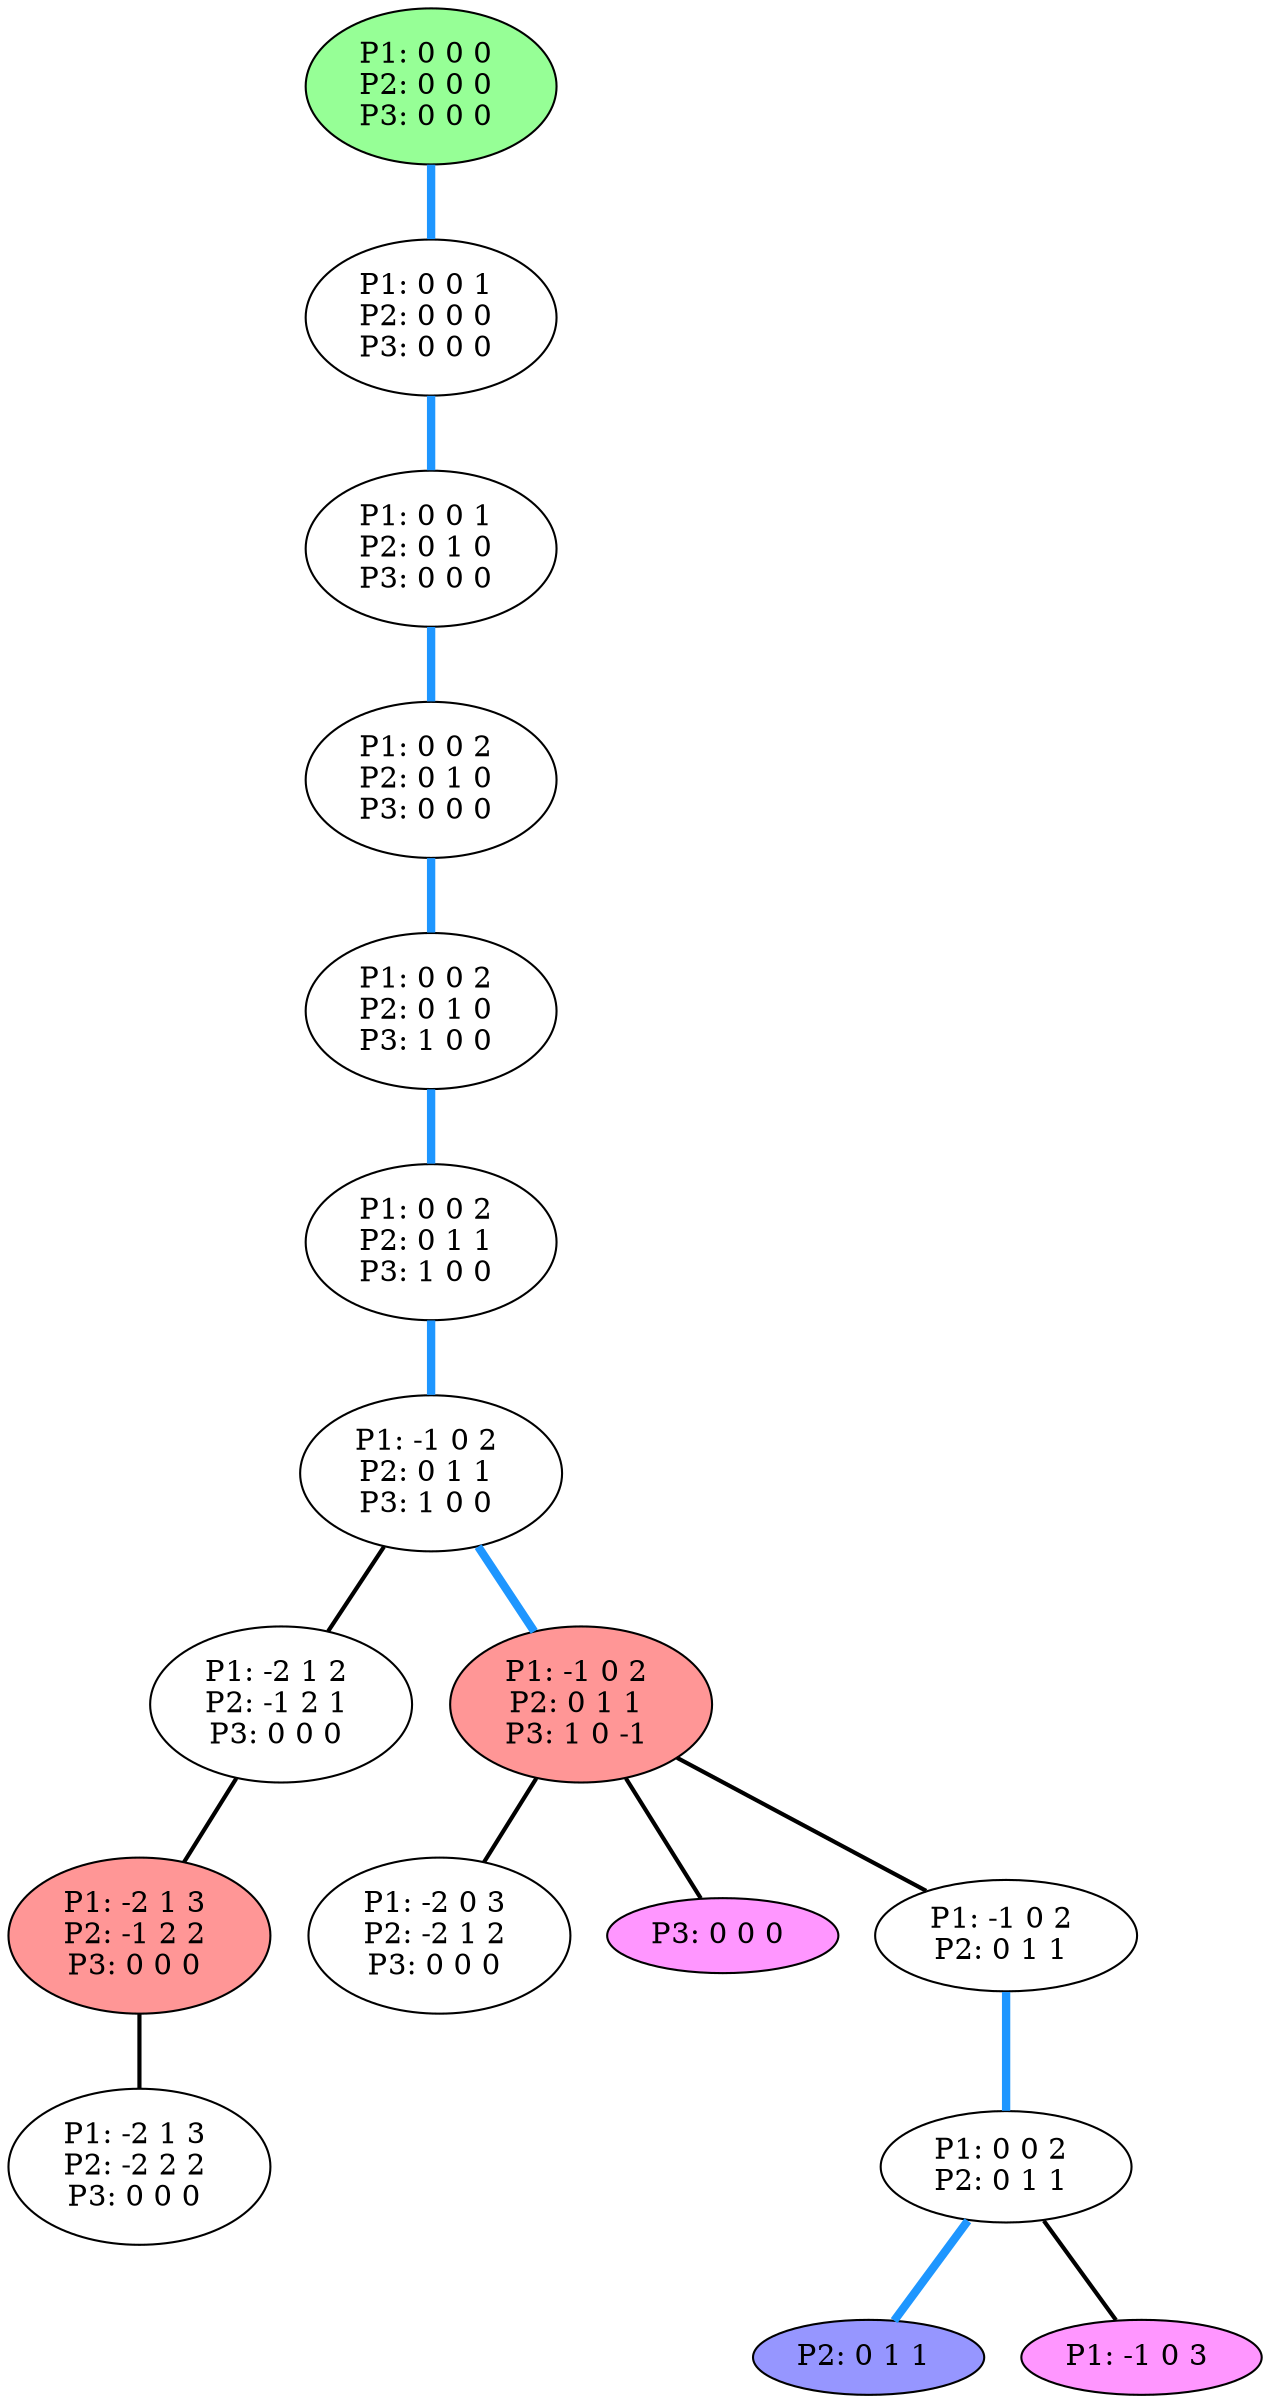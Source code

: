 graph G {
color = "black"
0 [label = "P1: 0 0 0 
P2: 0 0 0 
P3: 0 0 0 
",  style="filled", fillcolor = "#96FF96"];
1 [label = "P1: 0 0 1 
P2: 0 0 0 
P3: 0 0 0 
"];
2 [label = "P1: 0 0 1 
P2: 0 1 0 
P3: 0 0 0 
"];
3 [label = "P1: 0 0 2 
P2: 0 1 0 
P3: 0 0 0 
"];
4 [label = "P1: 0 0 2 
P2: 0 1 0 
P3: 1 0 0 
"];
5 [label = "P1: 0 0 2 
P2: 0 1 1 
P3: 1 0 0 
"];
6 [label = "P1: -1 0 2 
P2: 0 1 1 
P3: 1 0 0 
"];
7 [label = "P1: -2 1 2 
P2: -1 2 1 
P3: 0 0 0 
"];
8 [label = "P1: -1 0 2 
P2: 0 1 1 
P3: 1 0 -1 
",  style="filled", fillcolor = "#FF9696"];
9 [label = "P1: -2 1 3 
P2: -1 2 2 
P3: 0 0 0 
",  style="filled", fillcolor = "#FF9696"];
10 [label = "P1: -2 0 3 
P2: -2 1 2 
P3: 0 0 0 
"];
11 [label = "P1: -2 1 3 
P2: -2 2 2 
P3: 0 0 0 
"];
12 [label = "P3: 0 0 0 
",  style="filled", fillcolor = "#FF96FF"];
13 [label = "P1: -1 0 2 
P2: 0 1 1 
"];
14 [label = "P1: 0 0 2 
P2: 0 1 1 
"];
15 [label = "P2: 0 1 1 
", style="filled", fillcolor = "#9696FF"];
16 [label = "P1: -1 0 3 
",  style="filled", fillcolor = "#FF96FF"];
edge [style=bold];
0 -- 1 [color="#1E96FF", penwidth=4.0];

1 -- 2 [color="#1E96FF", penwidth=4.0];

2 -- 3 [color="#1E96FF", penwidth=4.0];

3 -- 4 [color="#1E96FF", penwidth=4.0];

4 -- 5 [color="#1E96FF", penwidth=4.0];

5 -- 6 [color="#1E96FF", penwidth=4.0];

6 -- 7 [color=black];
6 -- 8 [color="#1E96FF", penwidth=4.0];

7 -- 9 [color=black];

8 -- 10 [color=black];
8 -- 12 [color=black];
8 -- 13 [color=black];

9 -- 11 [color=black];



13 -- 14 [color="#1E96FF", penwidth=4.0];

14 -- 15 [color="#1E96FF", penwidth=4.0];
14 -- 16 [color=black];

}
